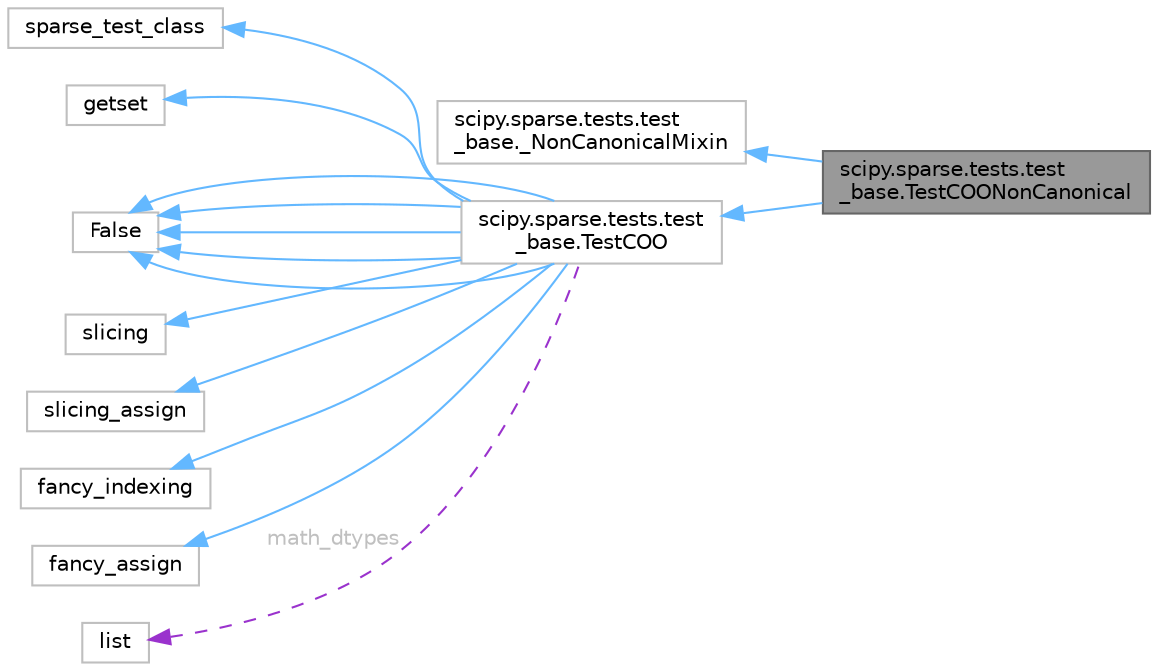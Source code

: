 digraph "scipy.sparse.tests.test_base.TestCOONonCanonical"
{
 // LATEX_PDF_SIZE
  bgcolor="transparent";
  edge [fontname=Helvetica,fontsize=10,labelfontname=Helvetica,labelfontsize=10];
  node [fontname=Helvetica,fontsize=10,shape=box,height=0.2,width=0.4];
  rankdir="LR";
  Node1 [id="Node000001",label="scipy.sparse.tests.test\l_base.TestCOONonCanonical",height=0.2,width=0.4,color="gray40", fillcolor="grey60", style="filled", fontcolor="black",tooltip=" "];
  Node2 -> Node1 [id="edge1_Node000001_Node000002",dir="back",color="steelblue1",style="solid",tooltip=" "];
  Node2 [id="Node000002",label="scipy.sparse.tests.test\l_base._NonCanonicalMixin",height=0.2,width=0.4,color="grey75", fillcolor="white", style="filled",URL="$d1/d14/classscipy_1_1sparse_1_1tests_1_1test__base_1_1__NonCanonicalMixin.html",tooltip=" "];
  Node3 -> Node1 [id="edge2_Node000001_Node000003",dir="back",color="steelblue1",style="solid",tooltip=" "];
  Node3 [id="Node000003",label="scipy.sparse.tests.test\l_base.TestCOO",height=0.2,width=0.4,color="grey75", fillcolor="white", style="filled",URL="$d6/d7b/classscipy_1_1sparse_1_1tests_1_1test__base_1_1TestCOO.html",tooltip=" "];
  Node4 -> Node3 [id="edge3_Node000003_Node000004",dir="back",color="steelblue1",style="solid",tooltip=" "];
  Node4 [id="Node000004",label="sparse_test_class",height=0.2,width=0.4,color="grey75", fillcolor="white", style="filled",URL="$de/d31/classsparse__test__class.html",tooltip=" "];
  Node5 -> Node3 [id="edge4_Node000003_Node000005",dir="back",color="steelblue1",style="solid",tooltip=" "];
  Node5 [id="Node000005",label="getset",height=0.2,width=0.4,color="grey75", fillcolor="white", style="filled",URL="$d9/d13/classgetset.html",tooltip=" "];
  Node6 -> Node3 [id="edge5_Node000003_Node000006",dir="back",color="steelblue1",style="solid",tooltip=" "];
  Node6 [id="Node000006",label="False",height=0.2,width=0.4,color="grey75", fillcolor="white", style="filled",tooltip=" "];
  Node7 -> Node3 [id="edge6_Node000003_Node000007",dir="back",color="steelblue1",style="solid",tooltip=" "];
  Node7 [id="Node000007",label="slicing",height=0.2,width=0.4,color="grey75", fillcolor="white", style="filled",URL="$dc/d8b/classslicing.html",tooltip=" "];
  Node6 -> Node3 [id="edge7_Node000003_Node000006",dir="back",color="steelblue1",style="solid",tooltip=" "];
  Node8 -> Node3 [id="edge8_Node000003_Node000008",dir="back",color="steelblue1",style="solid",tooltip=" "];
  Node8 [id="Node000008",label="slicing_assign",height=0.2,width=0.4,color="grey75", fillcolor="white", style="filled",URL="$de/d5f/classslicing__assign.html",tooltip=" "];
  Node6 -> Node3 [id="edge9_Node000003_Node000006",dir="back",color="steelblue1",style="solid",tooltip=" "];
  Node9 -> Node3 [id="edge10_Node000003_Node000009",dir="back",color="steelblue1",style="solid",tooltip=" "];
  Node9 [id="Node000009",label="fancy_indexing",height=0.2,width=0.4,color="grey75", fillcolor="white", style="filled",URL="$da/de4/classfancy__indexing.html",tooltip=" "];
  Node6 -> Node3 [id="edge11_Node000003_Node000006",dir="back",color="steelblue1",style="solid",tooltip=" "];
  Node10 -> Node3 [id="edge12_Node000003_Node000010",dir="back",color="steelblue1",style="solid",tooltip=" "];
  Node10 [id="Node000010",label="fancy_assign",height=0.2,width=0.4,color="grey75", fillcolor="white", style="filled",URL="$d3/d0f/classfancy__assign.html",tooltip=" "];
  Node6 -> Node3 [id="edge13_Node000003_Node000006",dir="back",color="steelblue1",style="solid",tooltip=" "];
  Node11 -> Node3 [id="edge14_Node000003_Node000011",dir="back",color="darkorchid3",style="dashed",tooltip=" ",label=" math_dtypes",fontcolor="grey" ];
  Node11 [id="Node000011",label="list",height=0.2,width=0.4,color="grey75", fillcolor="white", style="filled",tooltip=" "];
}

